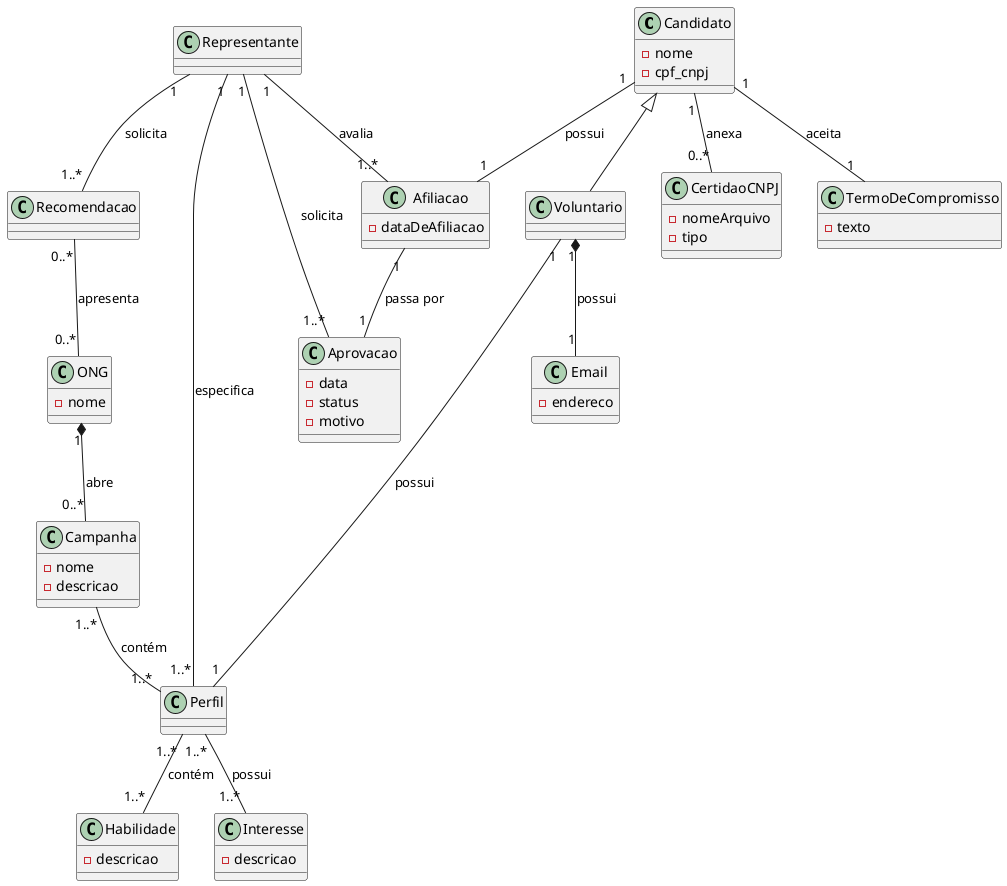 @startuml
class Candidato {
    -nome
    -cpf_cnpj
}

class ONG { 
    -nome
}

class Voluntario extends Candidato {

}

class Campanha {
    -nome
    -descricao
}

class Afiliacao {
    -dataDeAfiliacao
}

class Perfil {

}

class Habilidade {
    -descricao
}

class Interesse {
    -descricao
}

class Representante {
    
}

class Email {
    -endereco
}

class Recomendacao {

}

class Aprovacao {
    -data
    -status
    -motivo
}

class CertidaoCNPJ {
    -nomeArquivo
    -tipo
}

class TermoDeCompromisso {
    -texto
}

Perfil "1..*" -- "1..*" Habilidade: contém
Perfil "1..*" -- "1..*" Interesse: possui

Candidato "1" -- "1" Afiliacao: possui
Candidato "1" -- "0..*" CertidaoCNPJ: anexa
Candidato "1" -- "1" TermoDeCompromisso: aceita

Voluntario "1" -- "1" Perfil: possui
Voluntario "1" *-- "1" Email: possui

ONG "1" *-- "0..*" Campanha: abre
Campanha "1..*" -- "1..*" Perfil: contém

Representante "1" -- "1..*" Afiliacao: avalia
Representante "1" -- "1..*" Aprovacao: solicita
Representante "1" -- "1..*" Perfil: especifica
Representante "1" -- "1..*" Recomendacao: solicita

Recomendacao "0..*" -- "0..*" ONG: apresenta

Afiliacao "1" -- "1" Aprovacao : "passa por"

@enduml

